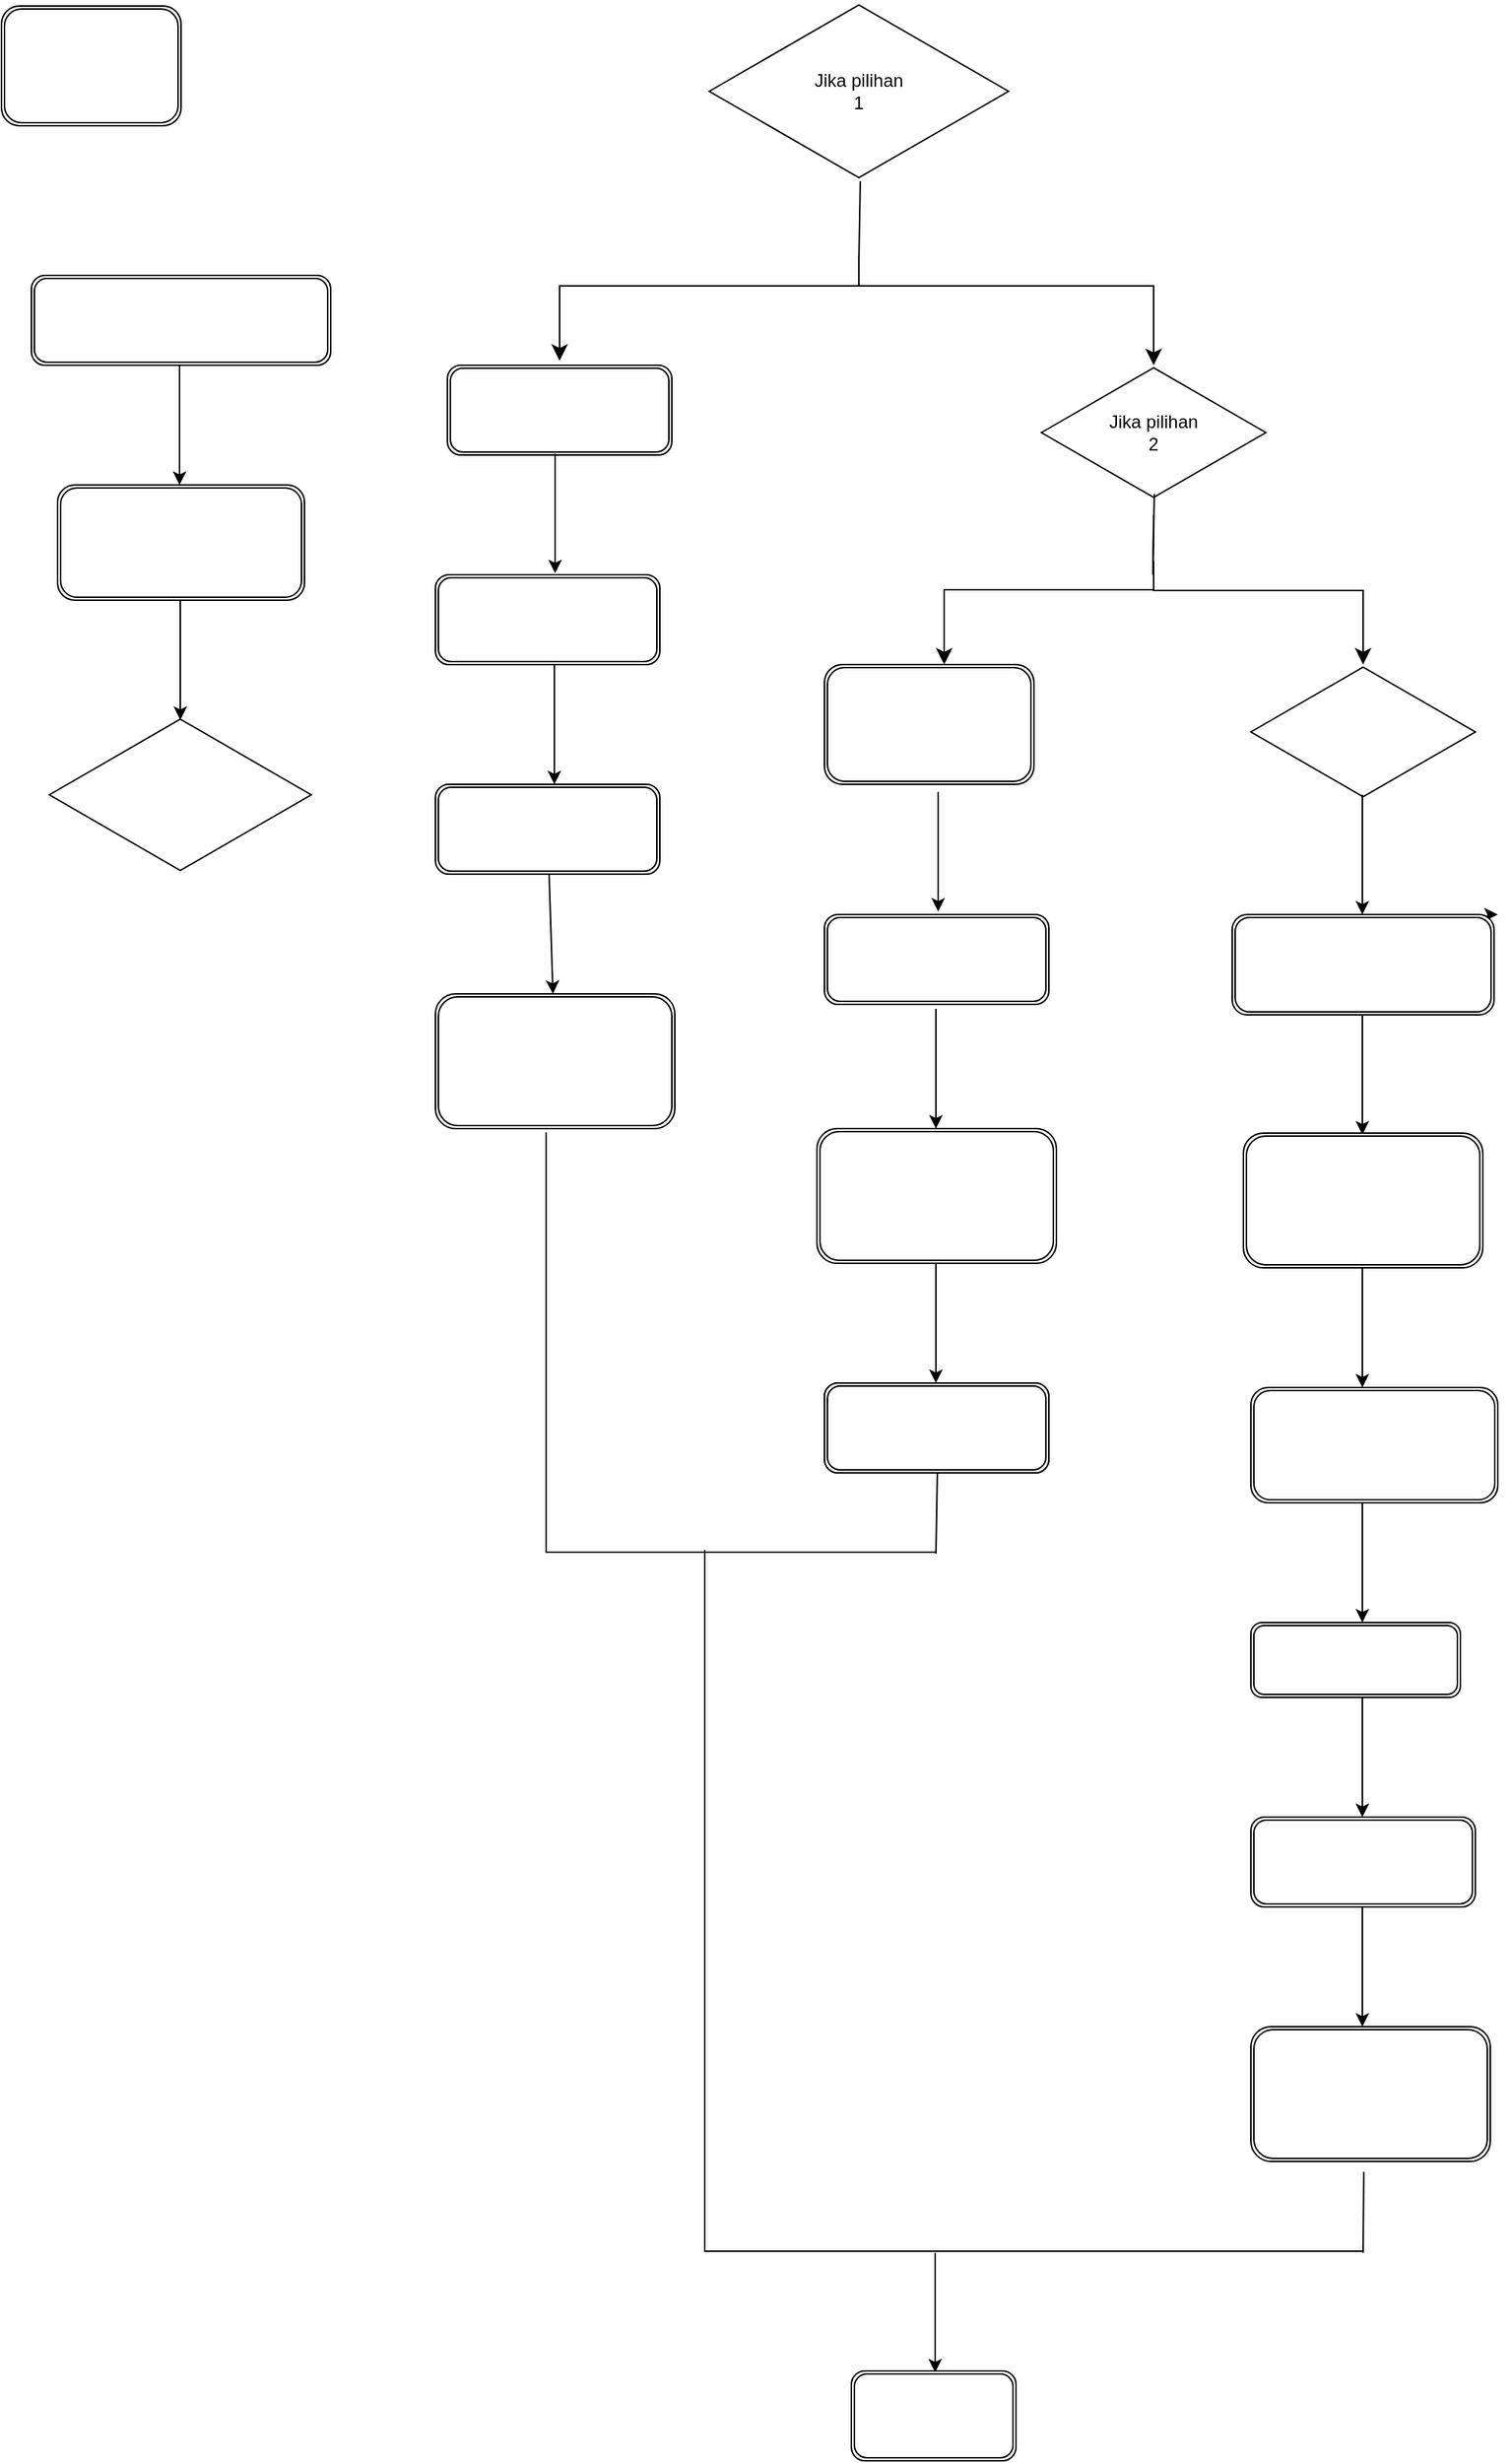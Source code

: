 <mxfile version="25.0.3">
  <diagram id="C5RBs43oDa-KdzZeNtuy" name="Page-1">
    <mxGraphModel dx="2261" dy="780" grid="1" gridSize="10" guides="1" tooltips="1" connect="1" arrows="1" fold="1" page="1" pageScale="1" pageWidth="827" pageHeight="1169" math="0" shadow="0">
      <root>
        <mxCell id="WIyWlLk6GJQsqaUBKTNV-0" />
        <mxCell id="WIyWlLk6GJQsqaUBKTNV-1" parent="WIyWlLk6GJQsqaUBKTNV-0" />
        <mxCell id="K_ub_zV081_PAnOze9xM-12" value="" style="endArrow=none;html=1;rounded=0;entryX=0.493;entryY=0.933;entryDx=0;entryDy=0;entryPerimeter=0;" edge="1" parent="WIyWlLk6GJQsqaUBKTNV-1">
          <mxGeometry width="50" height="50" relative="1" as="geometry">
            <mxPoint x="443" y="191" as="sourcePoint" />
            <mxPoint x="443.95" y="136.97" as="targetPoint" />
          </mxGeometry>
        </mxCell>
        <mxCell id="K_ub_zV081_PAnOze9xM-14" value="" style="edgeStyle=elbowEdgeStyle;elbow=vertical;endArrow=classic;html=1;curved=0;rounded=0;endSize=8;startSize=8;" edge="1" parent="WIyWlLk6GJQsqaUBKTNV-1">
          <mxGeometry width="50" height="50" relative="1" as="geometry">
            <mxPoint x="443" y="187" as="sourcePoint" />
            <mxPoint x="640" y="260" as="targetPoint" />
            <Array as="points">
              <mxPoint x="480" y="207" />
            </Array>
          </mxGeometry>
        </mxCell>
        <mxCell id="K_ub_zV081_PAnOze9xM-16" value="" style="edgeStyle=elbowEdgeStyle;elbow=vertical;endArrow=classic;html=1;curved=0;rounded=0;endSize=8;startSize=8;" edge="1" parent="WIyWlLk6GJQsqaUBKTNV-1">
          <mxGeometry width="50" height="50" relative="1" as="geometry">
            <mxPoint x="443" y="197" as="sourcePoint" />
            <mxPoint x="243" y="257" as="targetPoint" />
            <Array as="points">
              <mxPoint x="160" y="207" />
            </Array>
          </mxGeometry>
        </mxCell>
        <mxCell id="K_ub_zV081_PAnOze9xM-18" value="Jika pilihan&lt;div&gt;2&lt;/div&gt;" style="html=1;whiteSpace=wrap;aspect=fixed;shape=isoRectangle;" vertex="1" parent="WIyWlLk6GJQsqaUBKTNV-1">
          <mxGeometry x="565" y="260" width="150" height="90" as="geometry" />
        </mxCell>
        <mxCell id="K_ub_zV081_PAnOze9xM-19" value="" style="shape=ext;double=1;rounded=1;whiteSpace=wrap;html=1;" vertex="1" parent="WIyWlLk6GJQsqaUBKTNV-1">
          <mxGeometry x="168" y="260" width="150" height="60" as="geometry" />
        </mxCell>
        <mxCell id="K_ub_zV081_PAnOze9xM-23" value="" style="shape=ext;double=1;rounded=1;whiteSpace=wrap;html=1;" vertex="1" parent="WIyWlLk6GJQsqaUBKTNV-1">
          <mxGeometry x="160" y="400" width="150" height="60" as="geometry" />
        </mxCell>
        <mxCell id="K_ub_zV081_PAnOze9xM-24" value="" style="endArrow=classic;html=1;rounded=0;fontFamily=Helvetica;fontSize=12;fontColor=default;" edge="1" parent="WIyWlLk6GJQsqaUBKTNV-1">
          <mxGeometry width="50" height="50" relative="1" as="geometry">
            <mxPoint x="240" y="319" as="sourcePoint" />
            <mxPoint x="240" y="399" as="targetPoint" />
          </mxGeometry>
        </mxCell>
        <mxCell id="K_ub_zV081_PAnOze9xM-25" value="" style="endArrow=classic;html=1;rounded=0;fontFamily=Helvetica;fontSize=12;fontColor=default;" edge="1" parent="WIyWlLk6GJQsqaUBKTNV-1">
          <mxGeometry width="50" height="50" relative="1" as="geometry">
            <mxPoint x="239.5" y="460" as="sourcePoint" />
            <mxPoint x="239.5" y="540" as="targetPoint" />
          </mxGeometry>
        </mxCell>
        <mxCell id="K_ub_zV081_PAnOze9xM-33" value="" style="edgeStyle=none;rounded=0;orthogonalLoop=1;jettySize=auto;html=1;fontFamily=Helvetica;fontSize=12;fontColor=default;" edge="1" parent="WIyWlLk6GJQsqaUBKTNV-1" source="K_ub_zV081_PAnOze9xM-26" target="K_ub_zV081_PAnOze9xM-28">
          <mxGeometry relative="1" as="geometry" />
        </mxCell>
        <mxCell id="K_ub_zV081_PAnOze9xM-26" value="" style="shape=ext;double=1;rounded=1;whiteSpace=wrap;html=1;" vertex="1" parent="WIyWlLk6GJQsqaUBKTNV-1">
          <mxGeometry x="160" y="540" width="150" height="60" as="geometry" />
        </mxCell>
        <mxCell id="K_ub_zV081_PAnOze9xM-28" value="" style="shape=ext;double=1;rounded=1;whiteSpace=wrap;html=1;" vertex="1" parent="WIyWlLk6GJQsqaUBKTNV-1">
          <mxGeometry x="160" y="680" width="160" height="90" as="geometry" />
        </mxCell>
        <mxCell id="K_ub_zV081_PAnOze9xM-29" value="" style="endArrow=none;html=1;rounded=0;entryX=0.493;entryY=0.933;entryDx=0;entryDy=0;entryPerimeter=0;" edge="1" parent="WIyWlLk6GJQsqaUBKTNV-1">
          <mxGeometry width="50" height="50" relative="1" as="geometry">
            <mxPoint x="639.5" y="400" as="sourcePoint" />
            <mxPoint x="640.45" y="345.97" as="targetPoint" />
          </mxGeometry>
        </mxCell>
        <mxCell id="K_ub_zV081_PAnOze9xM-30" value="" style="edgeStyle=elbowEdgeStyle;elbow=vertical;endArrow=classic;html=1;curved=0;rounded=0;endSize=8;startSize=8;" edge="1" parent="WIyWlLk6GJQsqaUBKTNV-1">
          <mxGeometry width="50" height="50" relative="1" as="geometry">
            <mxPoint x="640" y="400" as="sourcePoint" />
            <mxPoint x="500" y="460" as="targetPoint" />
            <Array as="points">
              <mxPoint x="357" y="410" />
            </Array>
          </mxGeometry>
        </mxCell>
        <mxCell id="K_ub_zV081_PAnOze9xM-31" value="" style="edgeStyle=elbowEdgeStyle;elbow=vertical;endArrow=classic;html=1;curved=0;rounded=0;endSize=8;startSize=8;" edge="1" parent="WIyWlLk6GJQsqaUBKTNV-1">
          <mxGeometry width="50" height="50" relative="1" as="geometry">
            <mxPoint x="640" y="390.5" as="sourcePoint" />
            <mxPoint x="780" y="460" as="targetPoint" />
            <Array as="points">
              <mxPoint x="677" y="410.5" />
            </Array>
          </mxGeometry>
        </mxCell>
        <mxCell id="K_ub_zV081_PAnOze9xM-32" value="" style="shape=ext;double=1;rounded=1;whiteSpace=wrap;html=1;" vertex="1" parent="WIyWlLk6GJQsqaUBKTNV-1">
          <mxGeometry x="420" y="460" width="140" height="80" as="geometry" />
        </mxCell>
        <mxCell id="K_ub_zV081_PAnOze9xM-34" value="" style="endArrow=classic;html=1;rounded=0;fontFamily=Helvetica;fontSize=12;fontColor=default;" edge="1" parent="WIyWlLk6GJQsqaUBKTNV-1">
          <mxGeometry width="50" height="50" relative="1" as="geometry">
            <mxPoint x="496" y="545" as="sourcePoint" />
            <mxPoint x="496" y="625" as="targetPoint" />
          </mxGeometry>
        </mxCell>
        <mxCell id="K_ub_zV081_PAnOze9xM-35" value="" style="shape=ext;double=1;rounded=1;whiteSpace=wrap;html=1;" vertex="1" parent="WIyWlLk6GJQsqaUBKTNV-1">
          <mxGeometry x="420" y="627" width="150" height="60" as="geometry" />
        </mxCell>
        <mxCell id="K_ub_zV081_PAnOze9xM-36" value="" style="endArrow=classic;html=1;rounded=0;fontFamily=Helvetica;fontSize=12;fontColor=default;" edge="1" parent="WIyWlLk6GJQsqaUBKTNV-1">
          <mxGeometry width="50" height="50" relative="1" as="geometry">
            <mxPoint x="494.5" y="690" as="sourcePoint" />
            <mxPoint x="494.5" y="770" as="targetPoint" />
          </mxGeometry>
        </mxCell>
        <mxCell id="K_ub_zV081_PAnOze9xM-37" value="" style="shape=ext;double=1;rounded=1;whiteSpace=wrap;html=1;" vertex="1" parent="WIyWlLk6GJQsqaUBKTNV-1">
          <mxGeometry x="415" y="770" width="160" height="90" as="geometry" />
        </mxCell>
        <mxCell id="K_ub_zV081_PAnOze9xM-38" value="" style="endArrow=classic;html=1;rounded=0;fontFamily=Helvetica;fontSize=12;fontColor=default;" edge="1" parent="WIyWlLk6GJQsqaUBKTNV-1">
          <mxGeometry width="50" height="50" relative="1" as="geometry">
            <mxPoint x="494.5" y="860" as="sourcePoint" />
            <mxPoint x="494.5" y="940" as="targetPoint" />
          </mxGeometry>
        </mxCell>
        <mxCell id="K_ub_zV081_PAnOze9xM-39" value="" style="shape=ext;double=1;rounded=1;whiteSpace=wrap;html=1;" vertex="1" parent="WIyWlLk6GJQsqaUBKTNV-1">
          <mxGeometry x="420" y="940" width="150" height="60" as="geometry" />
        </mxCell>
        <mxCell id="K_ub_zV081_PAnOze9xM-40" value="" style="endArrow=none;html=1;rounded=0;entryX=0.493;entryY=0.933;entryDx=0;entryDy=0;entryPerimeter=0;" edge="1" parent="WIyWlLk6GJQsqaUBKTNV-1">
          <mxGeometry width="50" height="50" relative="1" as="geometry">
            <mxPoint x="494.5" y="1054.03" as="sourcePoint" />
            <mxPoint x="495.45" y="1000" as="targetPoint" />
          </mxGeometry>
        </mxCell>
        <mxCell id="K_ub_zV081_PAnOze9xM-42" value="" style="shape=partialRectangle;whiteSpace=wrap;html=1;bottom=0;right=0;fillColor=none;rounded=1;strokeColor=default;align=center;verticalAlign=middle;fontFamily=Helvetica;fontSize=12;fontColor=default;direction=north;" vertex="1" parent="WIyWlLk6GJQsqaUBKTNV-1">
          <mxGeometry x="234" y="773" width="260" height="280" as="geometry" />
        </mxCell>
        <mxCell id="K_ub_zV081_PAnOze9xM-43" value="" style="html=1;whiteSpace=wrap;aspect=fixed;shape=isoRectangle;" vertex="1" parent="WIyWlLk6GJQsqaUBKTNV-1">
          <mxGeometry x="705" y="460" width="150" height="90" as="geometry" />
        </mxCell>
        <mxCell id="K_ub_zV081_PAnOze9xM-44" value="" style="endArrow=classic;html=1;rounded=0;fontFamily=Helvetica;fontSize=12;fontColor=default;" edge="1" parent="WIyWlLk6GJQsqaUBKTNV-1">
          <mxGeometry width="50" height="50" relative="1" as="geometry">
            <mxPoint x="779.5" y="547" as="sourcePoint" />
            <mxPoint x="779.5" y="627" as="targetPoint" />
          </mxGeometry>
        </mxCell>
        <mxCell id="K_ub_zV081_PAnOze9xM-46" style="edgeStyle=none;rounded=0;orthogonalLoop=1;jettySize=auto;html=1;exitX=1;exitY=0;exitDx=0;exitDy=0;fontFamily=Helvetica;fontSize=12;fontColor=default;" edge="1" parent="WIyWlLk6GJQsqaUBKTNV-1" source="K_ub_zV081_PAnOze9xM-45">
          <mxGeometry relative="1" as="geometry">
            <mxPoint x="870" y="627" as="targetPoint" />
          </mxGeometry>
        </mxCell>
        <mxCell id="K_ub_zV081_PAnOze9xM-45" value="" style="shape=ext;double=1;rounded=1;whiteSpace=wrap;html=1;" vertex="1" parent="WIyWlLk6GJQsqaUBKTNV-1">
          <mxGeometry x="692.5" y="627" width="175" height="67" as="geometry" />
        </mxCell>
        <mxCell id="K_ub_zV081_PAnOze9xM-48" value="" style="endArrow=classic;html=1;rounded=0;fontFamily=Helvetica;fontSize=12;fontColor=default;" edge="1" parent="WIyWlLk6GJQsqaUBKTNV-1">
          <mxGeometry width="50" height="50" relative="1" as="geometry">
            <mxPoint x="779.5" y="694" as="sourcePoint" />
            <mxPoint x="779.5" y="774" as="targetPoint" />
          </mxGeometry>
        </mxCell>
        <mxCell id="K_ub_zV081_PAnOze9xM-49" value="" style="shape=ext;double=1;rounded=1;whiteSpace=wrap;html=1;" vertex="1" parent="WIyWlLk6GJQsqaUBKTNV-1">
          <mxGeometry x="700" y="773" width="160" height="90" as="geometry" />
        </mxCell>
        <mxCell id="K_ub_zV081_PAnOze9xM-50" value="" style="endArrow=classic;html=1;rounded=0;fontFamily=Helvetica;fontSize=12;fontColor=default;" edge="1" parent="WIyWlLk6GJQsqaUBKTNV-1">
          <mxGeometry width="50" height="50" relative="1" as="geometry">
            <mxPoint x="779.5" y="863" as="sourcePoint" />
            <mxPoint x="779.5" y="943" as="targetPoint" />
          </mxGeometry>
        </mxCell>
        <mxCell id="K_ub_zV081_PAnOze9xM-51" value="" style="shape=ext;double=1;rounded=1;whiteSpace=wrap;html=1;" vertex="1" parent="WIyWlLk6GJQsqaUBKTNV-1">
          <mxGeometry x="705" y="943" width="165" height="77" as="geometry" />
        </mxCell>
        <mxCell id="K_ub_zV081_PAnOze9xM-53" value="" style="shape=ext;double=1;rounded=1;whiteSpace=wrap;html=1;" vertex="1" parent="WIyWlLk6GJQsqaUBKTNV-1">
          <mxGeometry x="420" y="940" width="150" height="60" as="geometry" />
        </mxCell>
        <mxCell id="K_ub_zV081_PAnOze9xM-54" value="" style="endArrow=classic;html=1;rounded=0;fontFamily=Helvetica;fontSize=12;fontColor=default;" edge="1" parent="WIyWlLk6GJQsqaUBKTNV-1">
          <mxGeometry width="50" height="50" relative="1" as="geometry">
            <mxPoint x="779.5" y="1020" as="sourcePoint" />
            <mxPoint x="779.5" y="1100" as="targetPoint" />
          </mxGeometry>
        </mxCell>
        <mxCell id="K_ub_zV081_PAnOze9xM-55" value="" style="shape=ext;double=1;rounded=1;whiteSpace=wrap;html=1;" vertex="1" parent="WIyWlLk6GJQsqaUBKTNV-1">
          <mxGeometry x="705" y="1100" width="140" height="50" as="geometry" />
        </mxCell>
        <mxCell id="K_ub_zV081_PAnOze9xM-56" value="" style="endArrow=classic;html=1;rounded=0;fontFamily=Helvetica;fontSize=12;fontColor=default;" edge="1" parent="WIyWlLk6GJQsqaUBKTNV-1">
          <mxGeometry width="50" height="50" relative="1" as="geometry">
            <mxPoint x="779.5" y="1150" as="sourcePoint" />
            <mxPoint x="779.5" y="1230" as="targetPoint" />
          </mxGeometry>
        </mxCell>
        <mxCell id="K_ub_zV081_PAnOze9xM-57" value="" style="shape=ext;double=1;rounded=1;whiteSpace=wrap;html=1;" vertex="1" parent="WIyWlLk6GJQsqaUBKTNV-1">
          <mxGeometry x="705" y="1230" width="150" height="60" as="geometry" />
        </mxCell>
        <mxCell id="K_ub_zV081_PAnOze9xM-58" value="" style="endArrow=classic;html=1;rounded=0;fontFamily=Helvetica;fontSize=12;fontColor=default;" edge="1" parent="WIyWlLk6GJQsqaUBKTNV-1">
          <mxGeometry width="50" height="50" relative="1" as="geometry">
            <mxPoint x="779.5" y="1290" as="sourcePoint" />
            <mxPoint x="779.5" y="1370" as="targetPoint" />
          </mxGeometry>
        </mxCell>
        <mxCell id="K_ub_zV081_PAnOze9xM-59" value="" style="shape=ext;double=1;rounded=1;whiteSpace=wrap;html=1;" vertex="1" parent="WIyWlLk6GJQsqaUBKTNV-1">
          <mxGeometry x="705" y="1370" width="160" height="90" as="geometry" />
        </mxCell>
        <mxCell id="K_ub_zV081_PAnOze9xM-60" value="" style="endArrow=none;html=1;rounded=0;" edge="1" parent="WIyWlLk6GJQsqaUBKTNV-1">
          <mxGeometry width="50" height="50" relative="1" as="geometry">
            <mxPoint x="639.5" y="400" as="sourcePoint" />
            <mxPoint x="640" y="360" as="targetPoint" />
          </mxGeometry>
        </mxCell>
        <mxCell id="K_ub_zV081_PAnOze9xM-61" value="" style="endArrow=none;html=1;rounded=0;entryX=0.493;entryY=0.933;entryDx=0;entryDy=0;entryPerimeter=0;" edge="1" parent="WIyWlLk6GJQsqaUBKTNV-1">
          <mxGeometry width="50" height="50" relative="1" as="geometry">
            <mxPoint x="780" y="1521" as="sourcePoint" />
            <mxPoint x="780.45" y="1467" as="targetPoint" />
          </mxGeometry>
        </mxCell>
        <mxCell id="K_ub_zV081_PAnOze9xM-62" value="" style="shape=partialRectangle;whiteSpace=wrap;html=1;bottom=0;right=0;fillColor=none;rounded=1;strokeColor=default;align=center;verticalAlign=middle;fontFamily=Helvetica;fontSize=12;fontColor=default;direction=north;" vertex="1" parent="WIyWlLk6GJQsqaUBKTNV-1">
          <mxGeometry x="340" y="1052" width="440" height="468" as="geometry" />
        </mxCell>
        <mxCell id="K_ub_zV081_PAnOze9xM-64" value="" style="endArrow=classic;html=1;rounded=0;fontFamily=Helvetica;fontSize=12;fontColor=default;" edge="1" parent="WIyWlLk6GJQsqaUBKTNV-1">
          <mxGeometry width="50" height="50" relative="1" as="geometry">
            <mxPoint x="494" y="1521" as="sourcePoint" />
            <mxPoint x="494" y="1601" as="targetPoint" />
          </mxGeometry>
        </mxCell>
        <mxCell id="K_ub_zV081_PAnOze9xM-65" value="" style="shape=ext;double=1;rounded=1;whiteSpace=wrap;html=1;" vertex="1" parent="WIyWlLk6GJQsqaUBKTNV-1">
          <mxGeometry x="438" y="1600" width="110" height="60" as="geometry" />
        </mxCell>
        <mxCell id="K_ub_zV081_PAnOze9xM-66" value="" style="shape=ext;double=1;rounded=1;whiteSpace=wrap;html=1;strokeColor=default;align=center;verticalAlign=middle;fontFamily=Helvetica;fontSize=12;fontColor=default;fillColor=default;" vertex="1" parent="WIyWlLk6GJQsqaUBKTNV-1">
          <mxGeometry x="-130" y="20" width="120" height="80" as="geometry" />
        </mxCell>
        <mxCell id="K_ub_zV081_PAnOze9xM-67" value="" style="shape=ext;double=1;rounded=1;whiteSpace=wrap;html=1;" vertex="1" parent="WIyWlLk6GJQsqaUBKTNV-1">
          <mxGeometry x="-110" y="200" width="200" height="60" as="geometry" />
        </mxCell>
        <mxCell id="K_ub_zV081_PAnOze9xM-68" value="" style="endArrow=classic;html=1;rounded=0;fontFamily=Helvetica;fontSize=12;fontColor=default;" edge="1" parent="WIyWlLk6GJQsqaUBKTNV-1">
          <mxGeometry width="50" height="50" relative="1" as="geometry">
            <mxPoint x="-11" y="260" as="sourcePoint" />
            <mxPoint x="-11" y="340" as="targetPoint" />
          </mxGeometry>
        </mxCell>
        <mxCell id="K_ub_zV081_PAnOze9xM-69" value="" style="shape=ext;double=1;rounded=1;whiteSpace=wrap;html=1;" vertex="1" parent="WIyWlLk6GJQsqaUBKTNV-1">
          <mxGeometry x="-92.5" y="340" width="165" height="77" as="geometry" />
        </mxCell>
        <mxCell id="K_ub_zV081_PAnOze9xM-70" value="" style="endArrow=classic;html=1;rounded=0;fontFamily=Helvetica;fontSize=12;fontColor=default;" edge="1" parent="WIyWlLk6GJQsqaUBKTNV-1">
          <mxGeometry width="50" height="50" relative="1" as="geometry">
            <mxPoint x="-10.5" y="417" as="sourcePoint" />
            <mxPoint x="-10.5" y="497" as="targetPoint" />
          </mxGeometry>
        </mxCell>
        <mxCell id="K_ub_zV081_PAnOze9xM-71" value="" style="html=1;whiteSpace=wrap;aspect=fixed;shape=isoRectangle;" vertex="1" parent="WIyWlLk6GJQsqaUBKTNV-1">
          <mxGeometry x="-98" y="494.5" width="175" height="105" as="geometry" />
        </mxCell>
        <mxCell id="K_ub_zV081_PAnOze9xM-2" value="Jika pilihan&lt;div&gt;1&lt;/div&gt;" style="html=1;whiteSpace=wrap;aspect=fixed;shape=isoRectangle;" vertex="1" parent="WIyWlLk6GJQsqaUBKTNV-1">
          <mxGeometry x="343" y="17" width="200" height="120" as="geometry" />
        </mxCell>
      </root>
    </mxGraphModel>
  </diagram>
</mxfile>
